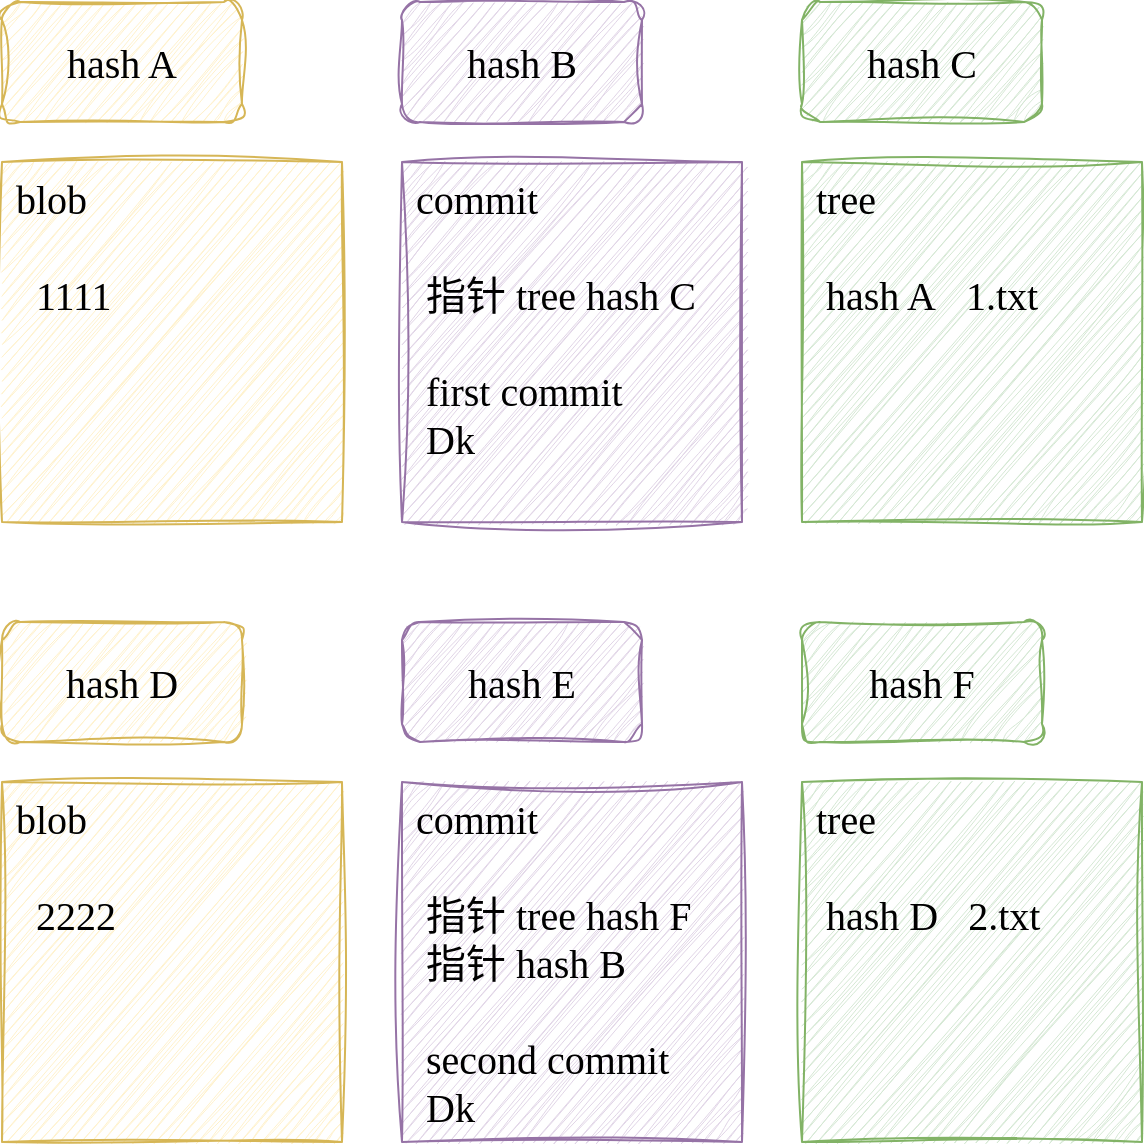 <mxfile version="21.6.1" type="github">
  <diagram name="第 1 页" id="VkEW_3fHJum4j1e8iv0O">
    <mxGraphModel dx="1420" dy="825" grid="1" gridSize="10" guides="1" tooltips="1" connect="1" arrows="1" fold="1" page="1" pageScale="1" pageWidth="827" pageHeight="1169" math="0" shadow="0">
      <root>
        <mxCell id="0" />
        <mxCell id="1" parent="0" />
        <mxCell id="g1Qivy0qSHfABNk4nC-o-1" value="hash C" style="rounded=1;whiteSpace=wrap;html=1;sketch=1;hachureGap=4;jiggle=2;curveFitting=1;fontFamily=手札体-简;fontSize=20;fillColor=#d5e8d4;strokeColor=#82b366;" vertex="1" parent="1">
          <mxGeometry x="560" y="210" width="120" height="60" as="geometry" />
        </mxCell>
        <mxCell id="g1Qivy0qSHfABNk4nC-o-2" value="hash B" style="rounded=1;whiteSpace=wrap;html=1;sketch=1;hachureGap=4;jiggle=2;curveFitting=1;fontFamily=手札体-简;fontSize=20;fillColor=#e1d5e7;strokeColor=#9673a6;" vertex="1" parent="1">
          <mxGeometry x="360" y="210" width="120" height="60" as="geometry" />
        </mxCell>
        <mxCell id="g1Qivy0qSHfABNk4nC-o-3" value="&lt;div style=&quot;&quot;&gt;&lt;br&gt;&lt;/div&gt;" style="rounded=0;whiteSpace=wrap;html=1;sketch=1;hachureGap=4;jiggle=2;curveFitting=1;fontFamily=手札体-简;fontSize=20;align=left;fillColor=#d5e8d4;strokeColor=#82b366;" vertex="1" parent="1">
          <mxGeometry x="560" y="290" width="170" height="180" as="geometry" />
        </mxCell>
        <mxCell id="g1Qivy0qSHfABNk4nC-o-4" value="&lt;div style=&quot;&quot;&gt;&lt;br&gt;&lt;/div&gt;" style="rounded=0;whiteSpace=wrap;html=1;sketch=1;hachureGap=4;jiggle=2;curveFitting=1;fontFamily=手札体-简;fontSize=20;align=left;fillColor=#e1d5e7;strokeColor=#9673a6;" vertex="1" parent="1">
          <mxGeometry x="360" y="290" width="170" height="180" as="geometry" />
        </mxCell>
        <mxCell id="g1Qivy0qSHfABNk4nC-o-5" value="hash A" style="rounded=1;whiteSpace=wrap;html=1;sketch=1;hachureGap=4;jiggle=2;curveFitting=1;fontFamily=手札体-简;fontSize=20;fillColor=#fff2cc;strokeColor=#d6b656;" vertex="1" parent="1">
          <mxGeometry x="160" y="210" width="120" height="60" as="geometry" />
        </mxCell>
        <mxCell id="g1Qivy0qSHfABNk4nC-o-6" value="&lt;div style=&quot;&quot;&gt;&lt;br&gt;&lt;/div&gt;" style="rounded=0;whiteSpace=wrap;html=1;sketch=1;hachureGap=4;jiggle=2;curveFitting=1;fontFamily=手札体-简;fontSize=20;align=left;fillColor=#fff2cc;strokeColor=#d6b656;" vertex="1" parent="1">
          <mxGeometry x="160" y="290" width="170" height="180" as="geometry" />
        </mxCell>
        <mxCell id="g1Qivy0qSHfABNk4nC-o-7" value="&lt;div style=&quot;border-color: var(--border-color); font-family: 手札体-简;&quot;&gt;&amp;nbsp;blob&lt;/div&gt;&lt;div style=&quot;border-color: var(--border-color); font-family: 手札体-简;&quot;&gt;&lt;span style=&quot;border-color: var(--border-color); background-color: initial;&quot;&gt;&lt;br style=&quot;border-color: var(--border-color);&quot;&gt;&lt;/span&gt;&lt;/div&gt;&lt;div style=&quot;border-color: var(--border-color); font-family: 手札体-简;&quot;&gt;&lt;span style=&quot;background-color: initial;&quot;&gt;&amp;nbsp; &amp;nbsp;1111&lt;/span&gt;&lt;br&gt;&lt;/div&gt;" style="text;html=1;strokeColor=none;fillColor=none;align=left;verticalAlign=top;whiteSpace=wrap;rounded=0;fontSize=20;fontFamily=Architects Daughter;" vertex="1" parent="1">
          <mxGeometry x="160" y="290" width="150" height="130" as="geometry" />
        </mxCell>
        <mxCell id="g1Qivy0qSHfABNk4nC-o-8" value="&lt;div style=&quot;border-color: var(--border-color); font-family: 手札体-简;&quot;&gt;&lt;div style=&quot;border-color: var(--border-color);&quot;&gt;&amp;nbsp;commit&lt;/div&gt;&lt;div style=&quot;border-color: var(--border-color);&quot;&gt;&lt;span style=&quot;border-color: var(--border-color); background-color: initial;&quot;&gt;&lt;br style=&quot;border-color: var(--border-color);&quot;&gt;&lt;/span&gt;&lt;/div&gt;&lt;div style=&quot;border-color: var(--border-color);&quot;&gt;&amp;nbsp; 指针 tree&amp;nbsp;hash C&lt;/div&gt;&lt;div style=&quot;border-color: var(--border-color);&quot;&gt;&lt;br&gt;&lt;/div&gt;&lt;div style=&quot;border-color: var(--border-color);&quot;&gt;&amp;nbsp; first commit&lt;/div&gt;&lt;div style=&quot;border-color: var(--border-color);&quot;&gt;&amp;nbsp; Dk&lt;/div&gt;&lt;/div&gt;" style="text;html=1;strokeColor=none;fillColor=none;align=left;verticalAlign=top;whiteSpace=wrap;rounded=0;fontSize=20;fontFamily=Architects Daughter;" vertex="1" parent="1">
          <mxGeometry x="360" y="290" width="170" height="160" as="geometry" />
        </mxCell>
        <mxCell id="g1Qivy0qSHfABNk4nC-o-10" value="&lt;div style=&quot;border-color: var(--border-color); font-family: 手札体-简;&quot;&gt;&lt;div style=&quot;border-color: var(--border-color);&quot;&gt;&lt;div style=&quot;border-color: var(--border-color);&quot;&gt;&amp;nbsp;tree&lt;/div&gt;&lt;div style=&quot;border-color: var(--border-color);&quot;&gt;&lt;span style=&quot;background-color: initial;&quot;&gt;&amp;nbsp;&lt;/span&gt;&lt;br&gt;&lt;/div&gt;&lt;div style=&quot;border-color: var(--border-color);&quot;&gt;&lt;span style=&quot;border-color: var(--border-color); background-color: initial;&quot;&gt;&amp;nbsp; hash A&amp;nbsp; &amp;nbsp;1.txt&lt;/span&gt;&lt;/div&gt;&lt;/div&gt;&lt;/div&gt;" style="text;html=1;strokeColor=none;fillColor=none;align=left;verticalAlign=top;whiteSpace=wrap;rounded=0;fontSize=20;fontFamily=Architects Daughter;" vertex="1" parent="1">
          <mxGeometry x="560" y="290" width="170" height="170" as="geometry" />
        </mxCell>
        <mxCell id="g1Qivy0qSHfABNk4nC-o-11" value="hash F" style="rounded=1;whiteSpace=wrap;html=1;sketch=1;hachureGap=4;jiggle=2;curveFitting=1;fontFamily=手札体-简;fontSize=20;fillColor=#d5e8d4;strokeColor=#82b366;" vertex="1" parent="1">
          <mxGeometry x="560" y="520" width="120" height="60" as="geometry" />
        </mxCell>
        <mxCell id="g1Qivy0qSHfABNk4nC-o-12" value="hash E" style="rounded=1;whiteSpace=wrap;html=1;sketch=1;hachureGap=4;jiggle=2;curveFitting=1;fontFamily=手札体-简;fontSize=20;fillColor=#e1d5e7;strokeColor=#9673a6;" vertex="1" parent="1">
          <mxGeometry x="360" y="520" width="120" height="60" as="geometry" />
        </mxCell>
        <mxCell id="g1Qivy0qSHfABNk4nC-o-13" value="&lt;div style=&quot;&quot;&gt;&lt;br&gt;&lt;/div&gt;" style="rounded=0;whiteSpace=wrap;html=1;sketch=1;hachureGap=4;jiggle=2;curveFitting=1;fontFamily=手札体-简;fontSize=20;align=left;fillColor=#d5e8d4;strokeColor=#82b366;" vertex="1" parent="1">
          <mxGeometry x="560" y="600" width="170" height="180" as="geometry" />
        </mxCell>
        <mxCell id="g1Qivy0qSHfABNk4nC-o-14" value="&lt;div style=&quot;&quot;&gt;&lt;br&gt;&lt;/div&gt;" style="rounded=0;whiteSpace=wrap;html=1;sketch=1;hachureGap=4;jiggle=2;curveFitting=1;fontFamily=手札体-简;fontSize=20;align=left;fillColor=#e1d5e7;strokeColor=#9673a6;" vertex="1" parent="1">
          <mxGeometry x="360" y="600" width="170" height="180" as="geometry" />
        </mxCell>
        <mxCell id="g1Qivy0qSHfABNk4nC-o-15" value="hash D" style="rounded=1;whiteSpace=wrap;html=1;sketch=1;hachureGap=4;jiggle=2;curveFitting=1;fontFamily=手札体-简;fontSize=20;fillColor=#fff2cc;strokeColor=#d6b656;" vertex="1" parent="1">
          <mxGeometry x="160" y="520" width="120" height="60" as="geometry" />
        </mxCell>
        <mxCell id="g1Qivy0qSHfABNk4nC-o-16" value="&lt;div style=&quot;&quot;&gt;&lt;br&gt;&lt;/div&gt;" style="rounded=0;whiteSpace=wrap;html=1;sketch=1;hachureGap=4;jiggle=2;curveFitting=1;fontFamily=手札体-简;fontSize=20;align=left;fillColor=#fff2cc;strokeColor=#d6b656;" vertex="1" parent="1">
          <mxGeometry x="160" y="600" width="170" height="180" as="geometry" />
        </mxCell>
        <mxCell id="g1Qivy0qSHfABNk4nC-o-17" value="&lt;div style=&quot;border-color: var(--border-color); font-family: 手札体-简;&quot;&gt;&amp;nbsp;blob&lt;/div&gt;&lt;div style=&quot;border-color: var(--border-color); font-family: 手札体-简;&quot;&gt;&lt;span style=&quot;border-color: var(--border-color); background-color: initial;&quot;&gt;&lt;br style=&quot;border-color: var(--border-color);&quot;&gt;&lt;/span&gt;&lt;/div&gt;&lt;div style=&quot;border-color: var(--border-color); font-family: 手札体-简;&quot;&gt;&lt;span style=&quot;background-color: initial;&quot;&gt;&amp;nbsp; &amp;nbsp;2222&lt;/span&gt;&lt;br&gt;&lt;/div&gt;" style="text;html=1;strokeColor=none;fillColor=none;align=left;verticalAlign=top;whiteSpace=wrap;rounded=0;fontSize=20;fontFamily=Architects Daughter;" vertex="1" parent="1">
          <mxGeometry x="160" y="600" width="150" height="130" as="geometry" />
        </mxCell>
        <mxCell id="g1Qivy0qSHfABNk4nC-o-18" value="&lt;div style=&quot;border-color: var(--border-color); font-family: 手札体-简;&quot;&gt;&lt;div style=&quot;border-color: var(--border-color);&quot;&gt;&amp;nbsp;commit&lt;/div&gt;&lt;div style=&quot;border-color: var(--border-color);&quot;&gt;&lt;span style=&quot;border-color: var(--border-color); background-color: initial;&quot;&gt;&lt;br style=&quot;border-color: var(--border-color);&quot;&gt;&lt;/span&gt;&lt;/div&gt;&lt;div style=&quot;border-color: var(--border-color);&quot;&gt;&amp;nbsp; 指针 tree&amp;nbsp;hash F&lt;/div&gt;&lt;div style=&quot;border-color: var(--border-color);&quot;&gt;&amp;nbsp; 指针 hash B&lt;/div&gt;&lt;div style=&quot;border-color: var(--border-color);&quot;&gt;&lt;br&gt;&lt;/div&gt;&lt;div style=&quot;border-color: var(--border-color);&quot;&gt;&amp;nbsp; second commit&lt;/div&gt;&lt;div style=&quot;border-color: var(--border-color);&quot;&gt;&amp;nbsp; Dk&lt;/div&gt;&lt;/div&gt;" style="text;html=1;strokeColor=none;fillColor=none;align=left;verticalAlign=top;whiteSpace=wrap;rounded=0;fontSize=20;fontFamily=Architects Daughter;" vertex="1" parent="1">
          <mxGeometry x="360" y="600" width="170" height="160" as="geometry" />
        </mxCell>
        <mxCell id="g1Qivy0qSHfABNk4nC-o-19" value="&lt;div style=&quot;border-color: var(--border-color); font-family: 手札体-简;&quot;&gt;&lt;div style=&quot;border-color: var(--border-color);&quot;&gt;&lt;div style=&quot;border-color: var(--border-color);&quot;&gt;&amp;nbsp;tree&lt;/div&gt;&lt;div style=&quot;border-color: var(--border-color);&quot;&gt;&lt;span style=&quot;background-color: initial;&quot;&gt;&amp;nbsp;&lt;/span&gt;&lt;br&gt;&lt;/div&gt;&lt;div style=&quot;border-color: var(--border-color);&quot;&gt;&lt;span style=&quot;border-color: var(--border-color); background-color: initial;&quot;&gt;&amp;nbsp; hash D&amp;nbsp; &amp;nbsp;2.txt&lt;/span&gt;&lt;/div&gt;&lt;/div&gt;&lt;/div&gt;" style="text;html=1;strokeColor=none;fillColor=none;align=left;verticalAlign=top;whiteSpace=wrap;rounded=0;fontSize=20;fontFamily=Architects Daughter;" vertex="1" parent="1">
          <mxGeometry x="560" y="600" width="170" height="170" as="geometry" />
        </mxCell>
      </root>
    </mxGraphModel>
  </diagram>
</mxfile>
